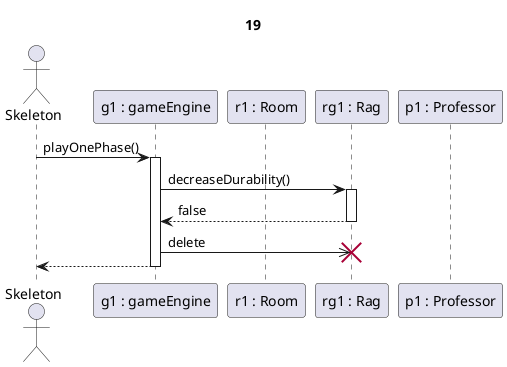 @startuml Rag decreaseDurability + megsemmisülés

title 19

actor Skeleton as sk
participant "g1 : gameEngine" as g
participant "r1 : Room" as room
participant "rg1 : Rag" as r
participant "p1 : Professor" as p

sk->g ++: playOnePhase()
g->r ++: decreaseDurability()

r-->g --: false

g->>r !!: delete

g-->sk --:

@enduml